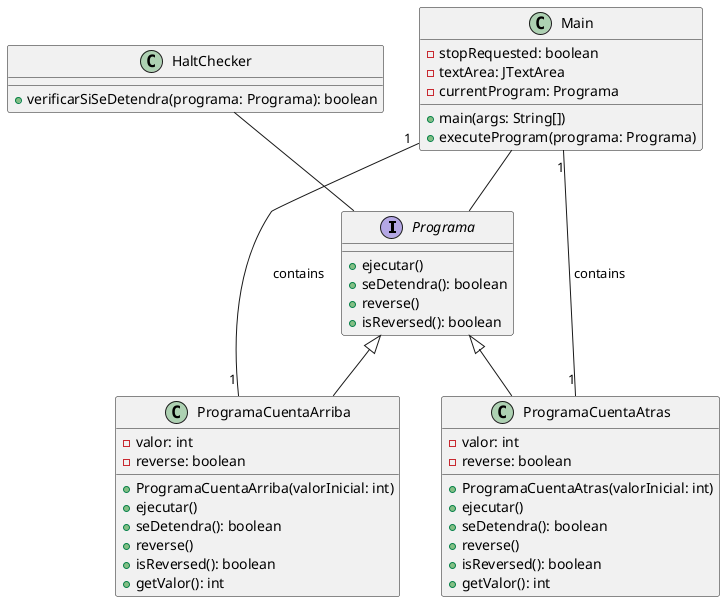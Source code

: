 @startuml

interface Programa {
    +ejecutar()
    +seDetendra(): boolean
    +reverse()
    +isReversed(): boolean
}

class ProgramaCuentaArriba {
    -valor: int
    -reverse: boolean
    +ProgramaCuentaArriba(valorInicial: int)
    +ejecutar()
    +seDetendra(): boolean
    +reverse()
    +isReversed(): boolean
    +getValor(): int
}

class ProgramaCuentaAtras {
    -valor: int
    -reverse: boolean
    +ProgramaCuentaAtras(valorInicial: int)
    +ejecutar()
    +seDetendra(): boolean
    +reverse()
    +isReversed(): boolean
    +getValor(): int
}

class Main {
    -stopRequested: boolean
    -textArea: JTextArea
    -currentProgram: Programa
    +main(args: String[])
    +executeProgram(programa: Programa)
}

class HaltChecker {
    +verificarSiSeDetendra(programa: Programa): boolean
}

Main -- Programa
Main "1" -- "1" ProgramaCuentaArriba : contains
Main "1" -- "1" ProgramaCuentaAtras : contains
Programa <|-- ProgramaCuentaArriba
Programa <|-- ProgramaCuentaAtras
HaltChecker -- Programa

@enduml
